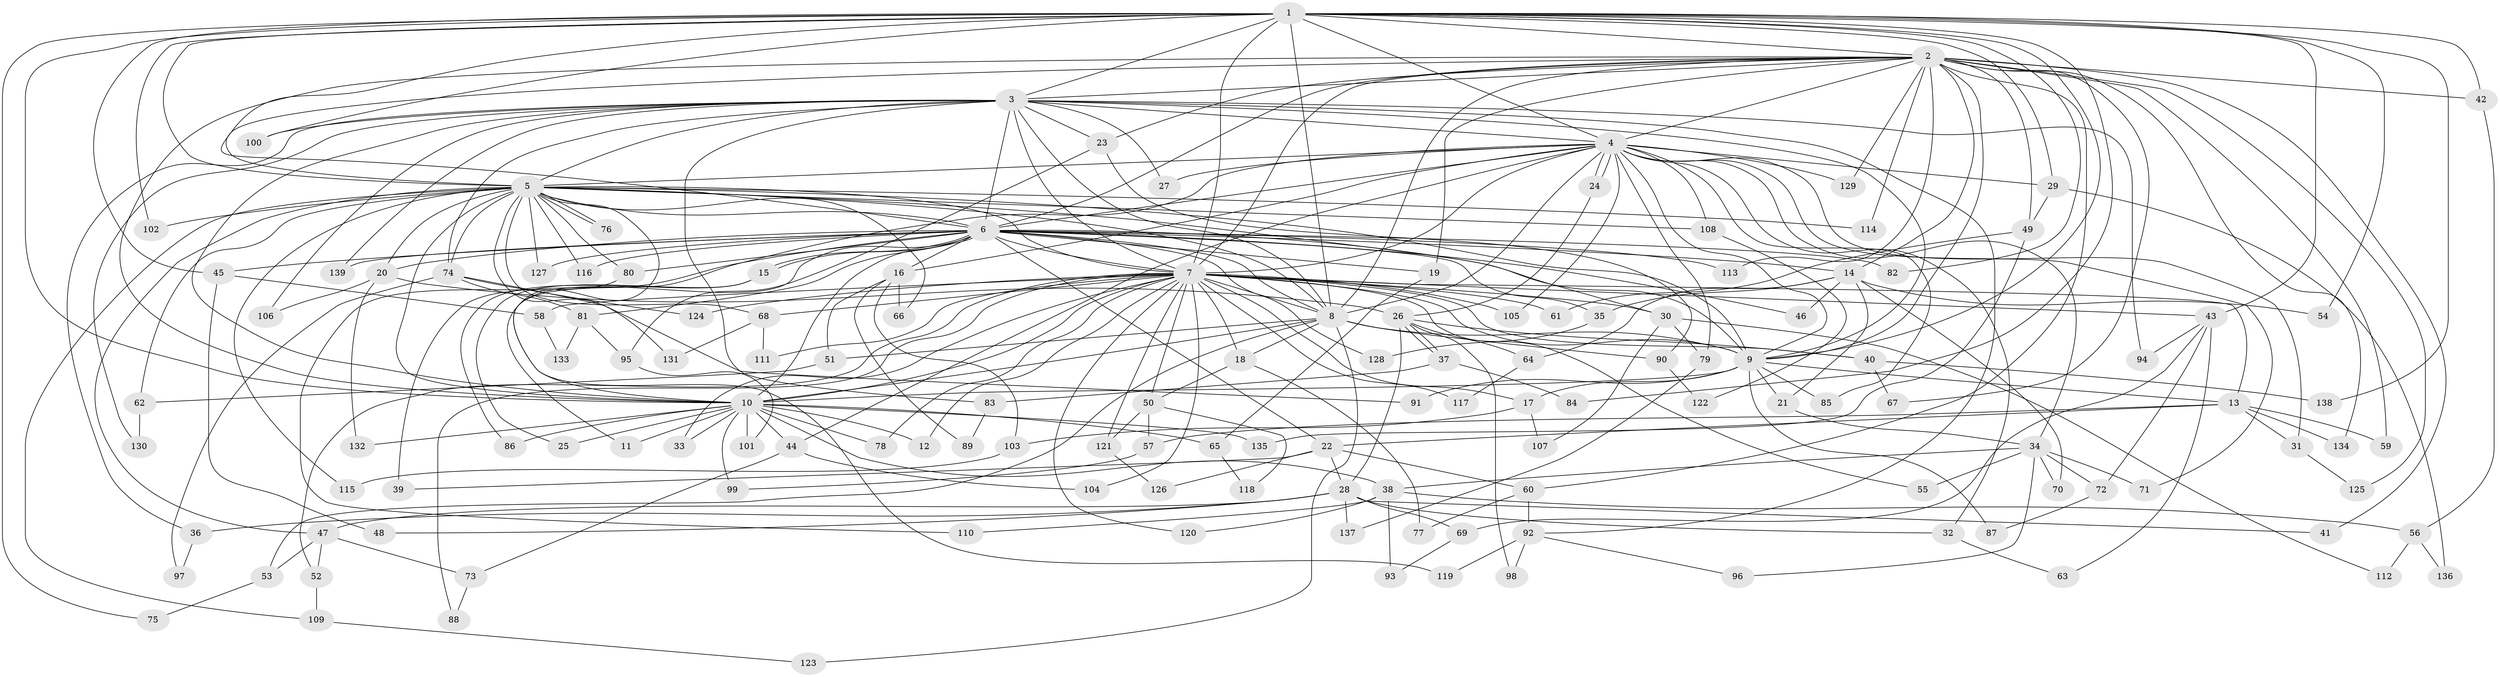 // coarse degree distribution, {21: 0.018691588785046728, 28: 0.018691588785046728, 20: 0.009345794392523364, 24: 0.009345794392523364, 26: 0.009345794392523364, 29: 0.009345794392523364, 13: 0.009345794392523364, 2: 0.5046728971962616, 7: 0.018691588785046728, 4: 0.102803738317757, 6: 0.028037383177570093, 3: 0.18691588785046728, 5: 0.037383177570093455, 8: 0.028037383177570093, 10: 0.009345794392523364}
// Generated by graph-tools (version 1.1) at 2025/41/03/06/25 10:41:32]
// undirected, 139 vertices, 303 edges
graph export_dot {
graph [start="1"]
  node [color=gray90,style=filled];
  1;
  2;
  3;
  4;
  5;
  6;
  7;
  8;
  9;
  10;
  11;
  12;
  13;
  14;
  15;
  16;
  17;
  18;
  19;
  20;
  21;
  22;
  23;
  24;
  25;
  26;
  27;
  28;
  29;
  30;
  31;
  32;
  33;
  34;
  35;
  36;
  37;
  38;
  39;
  40;
  41;
  42;
  43;
  44;
  45;
  46;
  47;
  48;
  49;
  50;
  51;
  52;
  53;
  54;
  55;
  56;
  57;
  58;
  59;
  60;
  61;
  62;
  63;
  64;
  65;
  66;
  67;
  68;
  69;
  70;
  71;
  72;
  73;
  74;
  75;
  76;
  77;
  78;
  79;
  80;
  81;
  82;
  83;
  84;
  85;
  86;
  87;
  88;
  89;
  90;
  91;
  92;
  93;
  94;
  95;
  96;
  97;
  98;
  99;
  100;
  101;
  102;
  103;
  104;
  105;
  106;
  107;
  108;
  109;
  110;
  111;
  112;
  113;
  114;
  115;
  116;
  117;
  118;
  119;
  120;
  121;
  122;
  123;
  124;
  125;
  126;
  127;
  128;
  129;
  130;
  131;
  132;
  133;
  134;
  135;
  136;
  137;
  138;
  139;
  1 -- 2;
  1 -- 3;
  1 -- 4;
  1 -- 5;
  1 -- 6;
  1 -- 7;
  1 -- 8;
  1 -- 9;
  1 -- 10;
  1 -- 29;
  1 -- 42;
  1 -- 43;
  1 -- 45;
  1 -- 54;
  1 -- 75;
  1 -- 82;
  1 -- 84;
  1 -- 100;
  1 -- 102;
  1 -- 138;
  2 -- 3;
  2 -- 4;
  2 -- 5;
  2 -- 6;
  2 -- 7;
  2 -- 8;
  2 -- 9;
  2 -- 10;
  2 -- 14;
  2 -- 19;
  2 -- 23;
  2 -- 41;
  2 -- 42;
  2 -- 49;
  2 -- 59;
  2 -- 60;
  2 -- 67;
  2 -- 113;
  2 -- 114;
  2 -- 125;
  2 -- 129;
  2 -- 134;
  3 -- 4;
  3 -- 5;
  3 -- 6;
  3 -- 7;
  3 -- 8;
  3 -- 9;
  3 -- 10;
  3 -- 23;
  3 -- 27;
  3 -- 36;
  3 -- 74;
  3 -- 83;
  3 -- 92;
  3 -- 94;
  3 -- 100;
  3 -- 106;
  3 -- 130;
  3 -- 139;
  4 -- 5;
  4 -- 6;
  4 -- 7;
  4 -- 8;
  4 -- 9;
  4 -- 10;
  4 -- 16;
  4 -- 24;
  4 -- 24;
  4 -- 27;
  4 -- 29;
  4 -- 31;
  4 -- 32;
  4 -- 34;
  4 -- 44;
  4 -- 71;
  4 -- 79;
  4 -- 85;
  4 -- 105;
  4 -- 108;
  4 -- 129;
  5 -- 6;
  5 -- 7;
  5 -- 8;
  5 -- 9;
  5 -- 10;
  5 -- 20;
  5 -- 30;
  5 -- 47;
  5 -- 62;
  5 -- 66;
  5 -- 68;
  5 -- 74;
  5 -- 76;
  5 -- 76;
  5 -- 80;
  5 -- 102;
  5 -- 108;
  5 -- 109;
  5 -- 114;
  5 -- 115;
  5 -- 116;
  5 -- 119;
  5 -- 127;
  5 -- 131;
  6 -- 7;
  6 -- 8;
  6 -- 9;
  6 -- 10;
  6 -- 11;
  6 -- 14;
  6 -- 15;
  6 -- 15;
  6 -- 16;
  6 -- 19;
  6 -- 20;
  6 -- 22;
  6 -- 35;
  6 -- 39;
  6 -- 45;
  6 -- 46;
  6 -- 80;
  6 -- 81;
  6 -- 82;
  6 -- 113;
  6 -- 116;
  6 -- 127;
  6 -- 128;
  6 -- 139;
  7 -- 8;
  7 -- 9;
  7 -- 10;
  7 -- 12;
  7 -- 13;
  7 -- 17;
  7 -- 18;
  7 -- 30;
  7 -- 33;
  7 -- 40;
  7 -- 43;
  7 -- 50;
  7 -- 52;
  7 -- 55;
  7 -- 58;
  7 -- 61;
  7 -- 68;
  7 -- 78;
  7 -- 88;
  7 -- 104;
  7 -- 105;
  7 -- 111;
  7 -- 117;
  7 -- 120;
  7 -- 121;
  7 -- 124;
  8 -- 9;
  8 -- 10;
  8 -- 18;
  8 -- 51;
  8 -- 53;
  8 -- 90;
  8 -- 123;
  9 -- 10;
  9 -- 13;
  9 -- 17;
  9 -- 21;
  9 -- 85;
  9 -- 87;
  9 -- 91;
  10 -- 11;
  10 -- 12;
  10 -- 25;
  10 -- 33;
  10 -- 38;
  10 -- 44;
  10 -- 65;
  10 -- 78;
  10 -- 86;
  10 -- 99;
  10 -- 101;
  10 -- 132;
  10 -- 135;
  13 -- 22;
  13 -- 31;
  13 -- 57;
  13 -- 59;
  13 -- 134;
  14 -- 21;
  14 -- 35;
  14 -- 46;
  14 -- 54;
  14 -- 64;
  14 -- 70;
  15 -- 25;
  15 -- 86;
  16 -- 51;
  16 -- 66;
  16 -- 89;
  16 -- 103;
  17 -- 103;
  17 -- 107;
  18 -- 50;
  18 -- 77;
  19 -- 65;
  20 -- 26;
  20 -- 106;
  20 -- 132;
  21 -- 34;
  22 -- 28;
  22 -- 39;
  22 -- 60;
  22 -- 126;
  23 -- 90;
  23 -- 95;
  24 -- 26;
  26 -- 28;
  26 -- 37;
  26 -- 37;
  26 -- 40;
  26 -- 64;
  26 -- 98;
  28 -- 32;
  28 -- 36;
  28 -- 41;
  28 -- 47;
  28 -- 48;
  28 -- 69;
  28 -- 137;
  29 -- 49;
  29 -- 136;
  30 -- 79;
  30 -- 107;
  30 -- 112;
  31 -- 125;
  32 -- 63;
  34 -- 38;
  34 -- 55;
  34 -- 70;
  34 -- 71;
  34 -- 72;
  34 -- 96;
  35 -- 128;
  36 -- 97;
  37 -- 83;
  37 -- 84;
  38 -- 56;
  38 -- 93;
  38 -- 110;
  38 -- 120;
  40 -- 67;
  40 -- 138;
  42 -- 56;
  43 -- 63;
  43 -- 69;
  43 -- 72;
  43 -- 94;
  44 -- 73;
  44 -- 104;
  45 -- 48;
  45 -- 58;
  47 -- 52;
  47 -- 53;
  47 -- 73;
  49 -- 61;
  49 -- 135;
  50 -- 57;
  50 -- 118;
  50 -- 121;
  51 -- 62;
  52 -- 109;
  53 -- 75;
  56 -- 112;
  56 -- 136;
  57 -- 99;
  58 -- 133;
  60 -- 77;
  60 -- 92;
  62 -- 130;
  64 -- 117;
  65 -- 118;
  68 -- 111;
  68 -- 131;
  69 -- 93;
  72 -- 87;
  73 -- 88;
  74 -- 81;
  74 -- 91;
  74 -- 97;
  74 -- 124;
  79 -- 137;
  80 -- 110;
  81 -- 95;
  81 -- 133;
  83 -- 89;
  90 -- 122;
  92 -- 96;
  92 -- 98;
  92 -- 119;
  95 -- 101;
  103 -- 115;
  108 -- 122;
  109 -- 123;
  121 -- 126;
}
